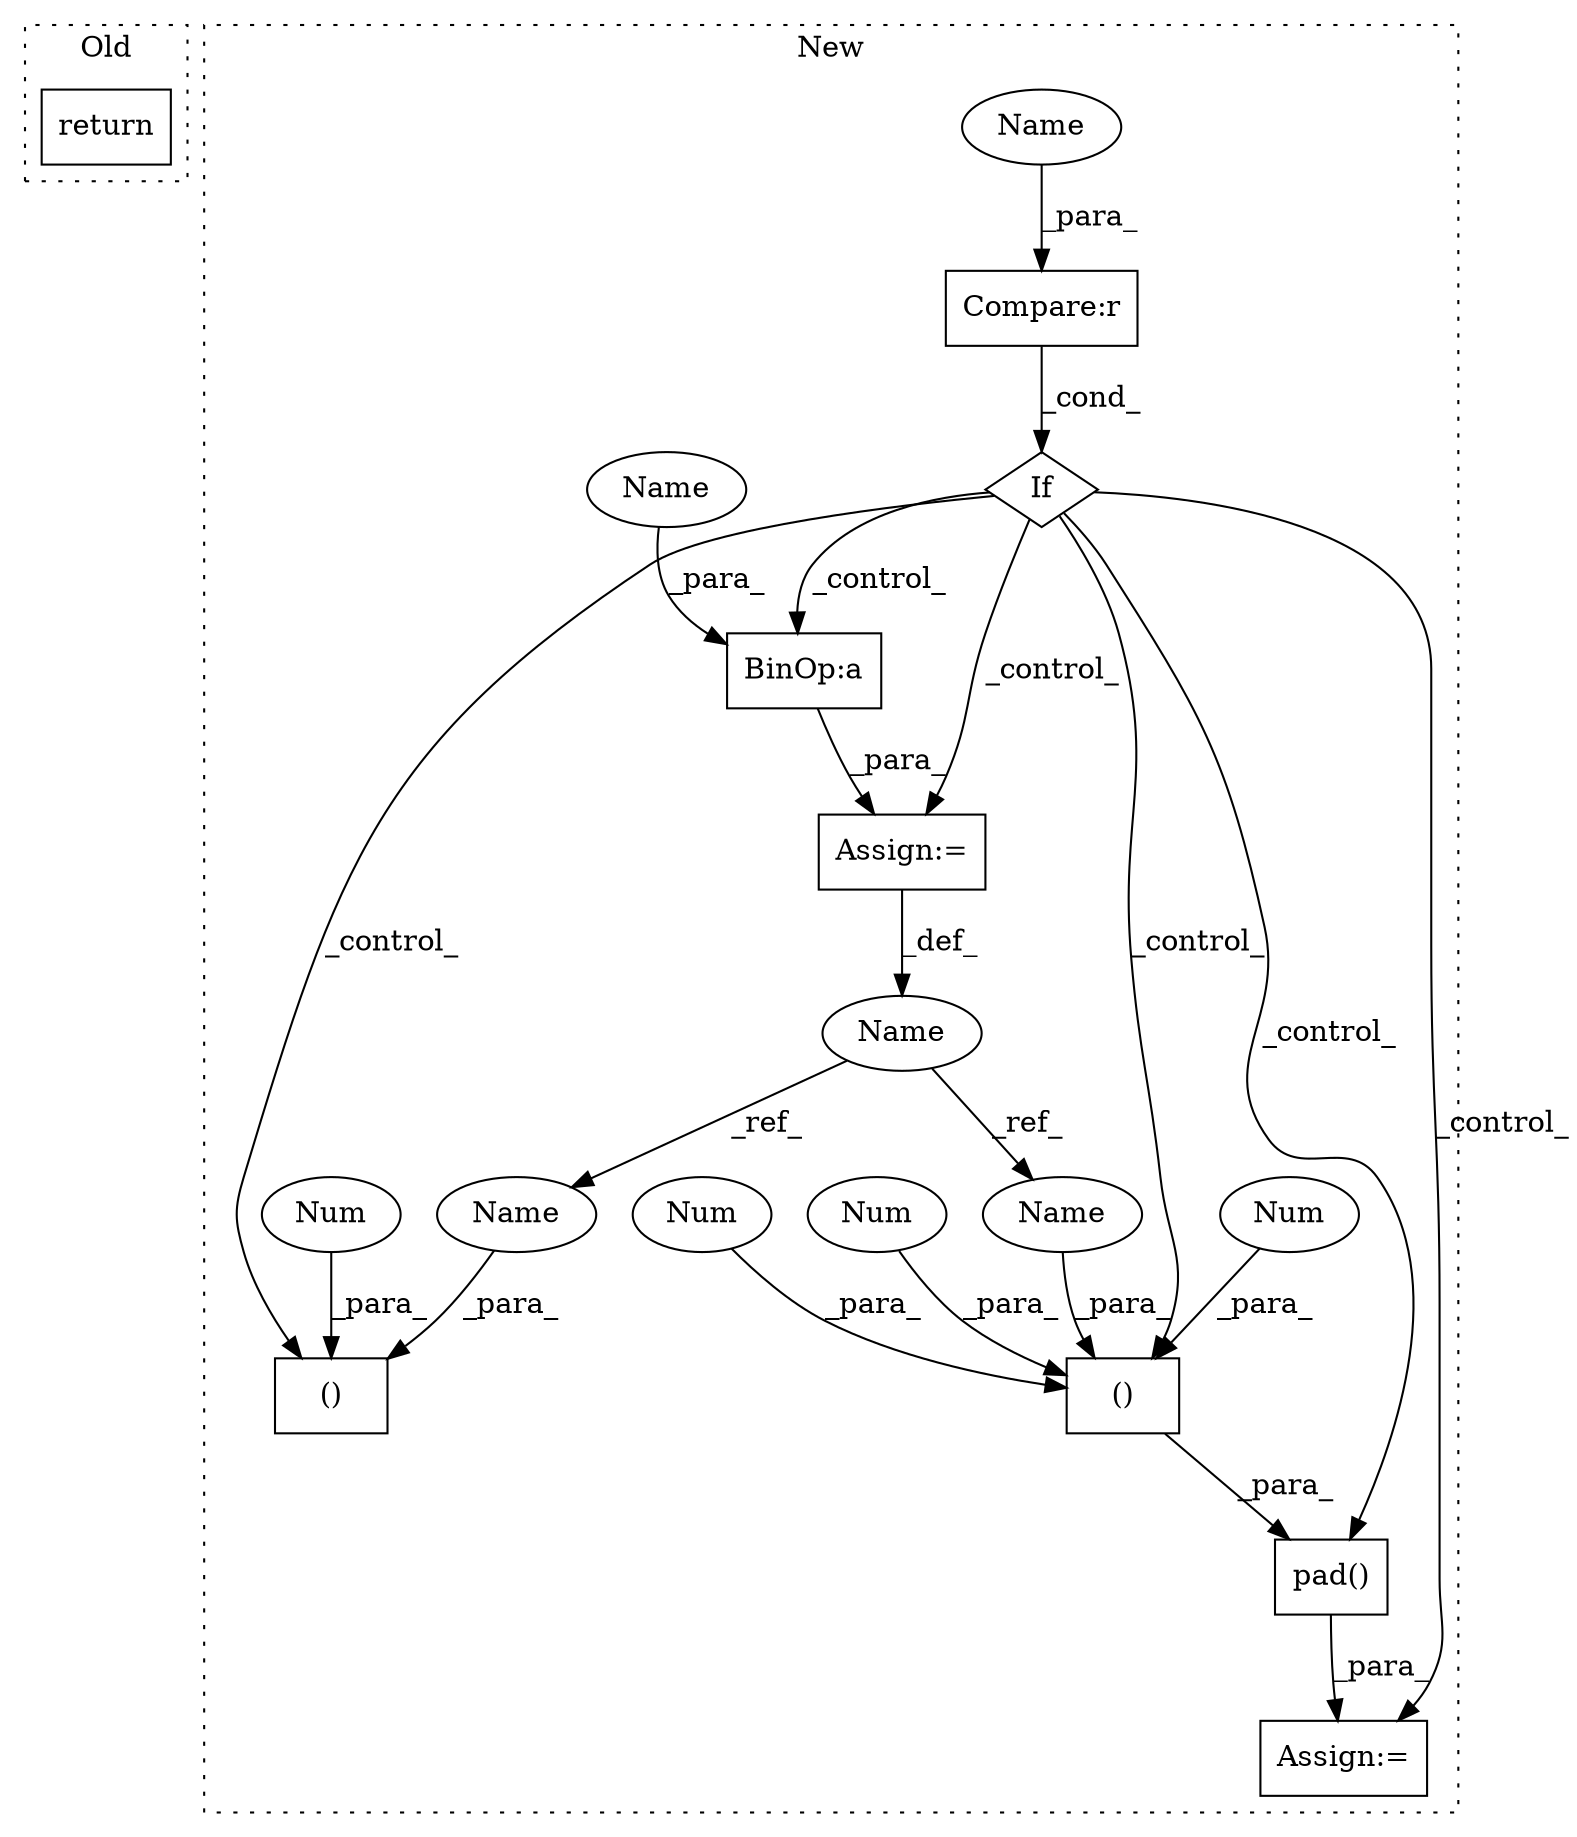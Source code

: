 digraph G {
subgraph cluster0 {
1 [label="return" a="93" s="5786" l="7" shape="box"];
label = "Old";
style="dotted";
}
subgraph cluster1 {
2 [label="pad()" a="75" s="3176,3203" l="6,12" shape="box"];
3 [label="Assign:=" a="68" s="3173" l="3" shape="box"];
4 [label="()" a="54" s="3187" l="15" shape="box"];
5 [label="Num" a="76" s="3186" l="1" shape="ellipse"];
6 [label="Num" a="76" s="3189" l="1" shape="ellipse"];
7 [label="If" a="96" s="3110" l="3" shape="diamond"];
8 [label="Compare:r" a="40" s="3113" l="11" shape="box"];
9 [label="Num" a="76" s="3192" l="1" shape="ellipse"];
10 [label="BinOp:a" a="82" s="3155" l="3" shape="box"];
11 [label="()" a="54" s="3279" l="9" shape="box"];
12 [label="Name" a="87" s="3138" l="7" shape="ellipse"];
13 [label="Num" a="76" s="3278" l="1" shape="ellipse"];
14 [label="Assign:=" a="68" s="3145" l="3" shape="box"];
15 [label="Name" a="87" s="3281" l="7" shape="ellipse"];
16 [label="Name" a="87" s="3195" l="7" shape="ellipse"];
17 [label="Name" a="87" s="3113" l="1" shape="ellipse"];
18 [label="Name" a="87" s="3158" l="1" shape="ellipse"];
label = "New";
style="dotted";
}
2 -> 3 [label="_para_"];
4 -> 2 [label="_para_"];
5 -> 4 [label="_para_"];
6 -> 4 [label="_para_"];
7 -> 10 [label="_control_"];
7 -> 14 [label="_control_"];
7 -> 2 [label="_control_"];
7 -> 11 [label="_control_"];
7 -> 4 [label="_control_"];
7 -> 3 [label="_control_"];
8 -> 7 [label="_cond_"];
9 -> 4 [label="_para_"];
10 -> 14 [label="_para_"];
12 -> 16 [label="_ref_"];
12 -> 15 [label="_ref_"];
13 -> 11 [label="_para_"];
14 -> 12 [label="_def_"];
15 -> 11 [label="_para_"];
16 -> 4 [label="_para_"];
17 -> 8 [label="_para_"];
18 -> 10 [label="_para_"];
}